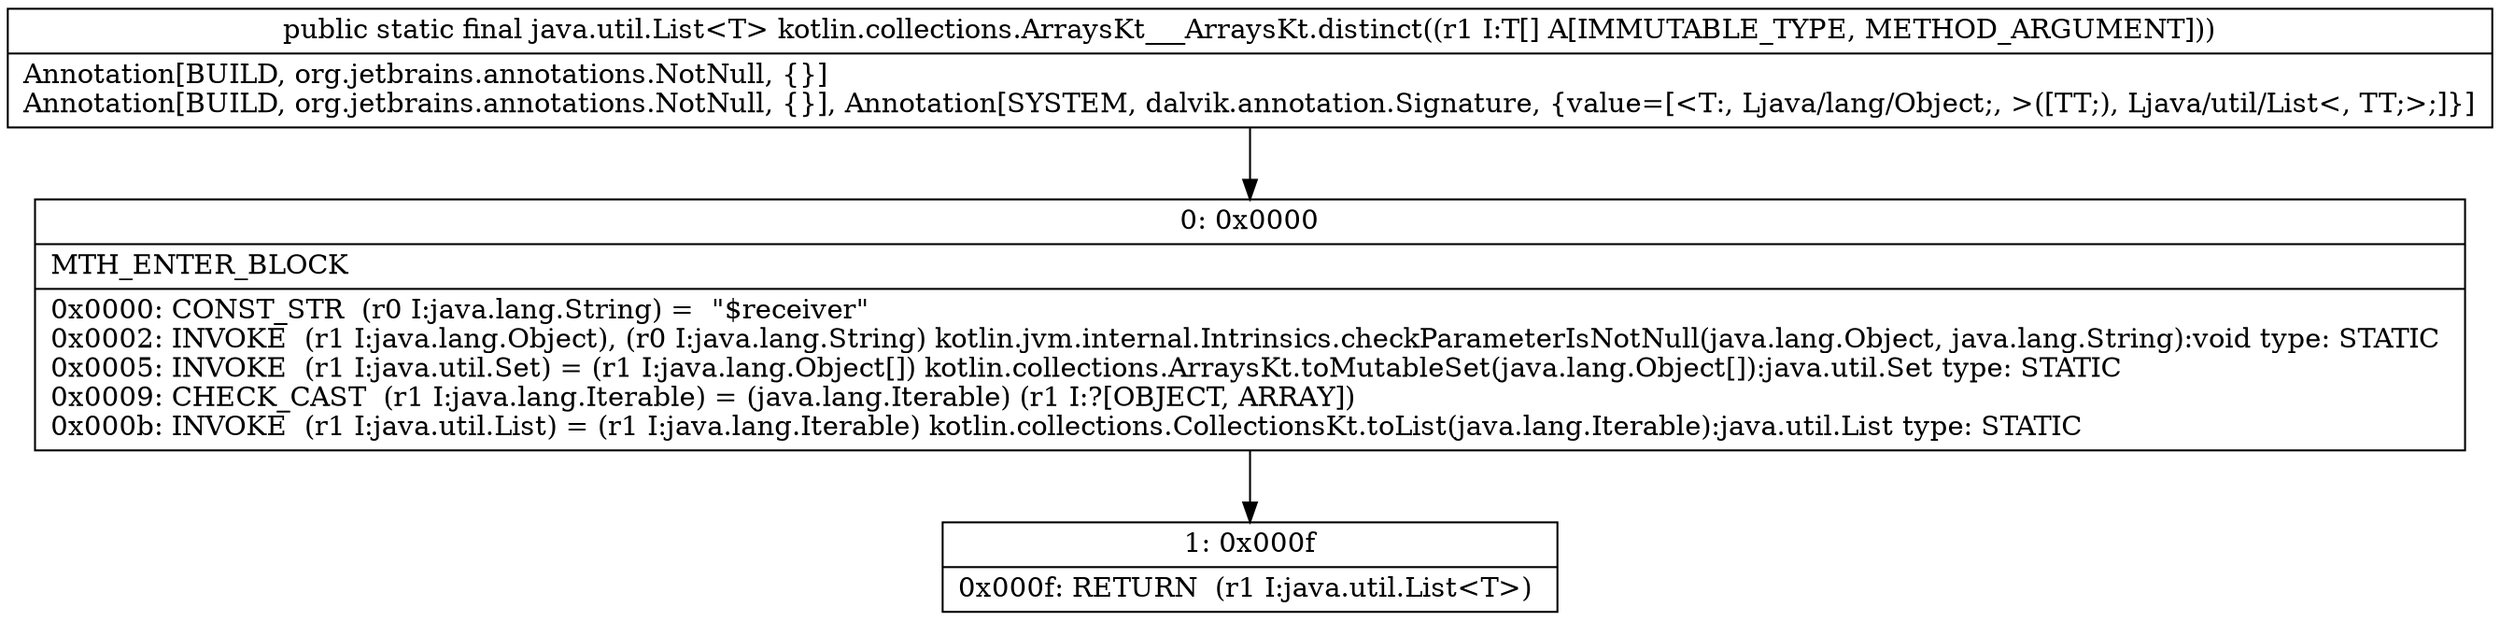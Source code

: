 digraph "CFG forkotlin.collections.ArraysKt___ArraysKt.distinct([Ljava\/lang\/Object;)Ljava\/util\/List;" {
Node_0 [shape=record,label="{0\:\ 0x0000|MTH_ENTER_BLOCK\l|0x0000: CONST_STR  (r0 I:java.lang.String) =  \"$receiver\" \l0x0002: INVOKE  (r1 I:java.lang.Object), (r0 I:java.lang.String) kotlin.jvm.internal.Intrinsics.checkParameterIsNotNull(java.lang.Object, java.lang.String):void type: STATIC \l0x0005: INVOKE  (r1 I:java.util.Set) = (r1 I:java.lang.Object[]) kotlin.collections.ArraysKt.toMutableSet(java.lang.Object[]):java.util.Set type: STATIC \l0x0009: CHECK_CAST  (r1 I:java.lang.Iterable) = (java.lang.Iterable) (r1 I:?[OBJECT, ARRAY]) \l0x000b: INVOKE  (r1 I:java.util.List) = (r1 I:java.lang.Iterable) kotlin.collections.CollectionsKt.toList(java.lang.Iterable):java.util.List type: STATIC \l}"];
Node_1 [shape=record,label="{1\:\ 0x000f|0x000f: RETURN  (r1 I:java.util.List\<T\>) \l}"];
MethodNode[shape=record,label="{public static final java.util.List\<T\> kotlin.collections.ArraysKt___ArraysKt.distinct((r1 I:T[] A[IMMUTABLE_TYPE, METHOD_ARGUMENT]))  | Annotation[BUILD, org.jetbrains.annotations.NotNull, \{\}]\lAnnotation[BUILD, org.jetbrains.annotations.NotNull, \{\}], Annotation[SYSTEM, dalvik.annotation.Signature, \{value=[\<T:, Ljava\/lang\/Object;, \>([TT;), Ljava\/util\/List\<, TT;\>;]\}]\l}"];
MethodNode -> Node_0;
Node_0 -> Node_1;
}


